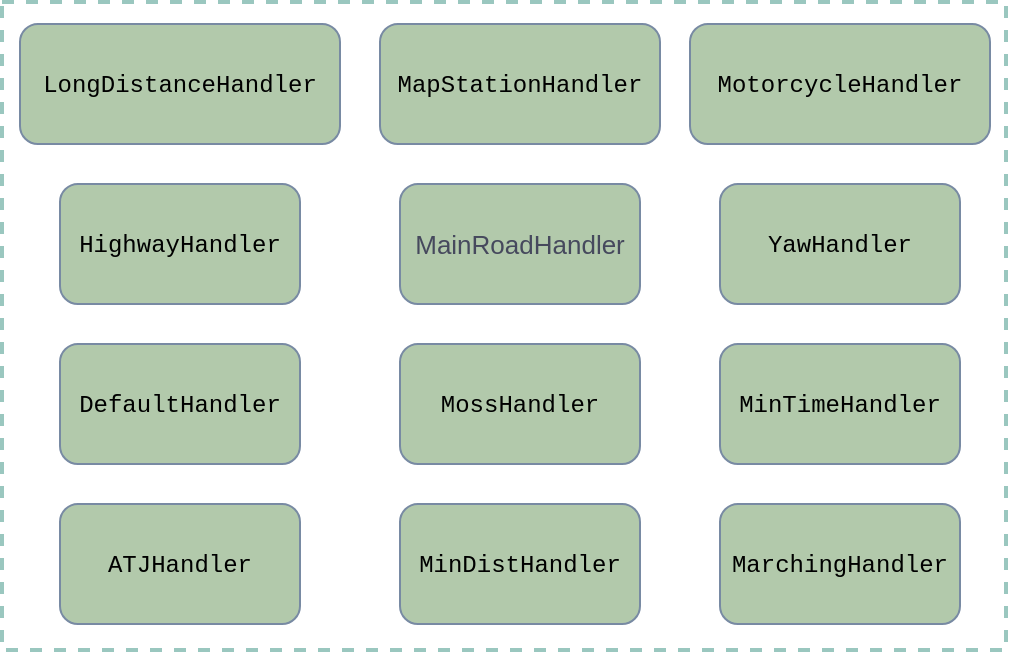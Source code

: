 <mxfile version="14.9.6" type="github" pages="2">
  <diagram id="wFE0QG_FPsp0jaGvCLVb" name="Page-1">
    <mxGraphModel dx="893" dy="620" grid="0" gridSize="10" guides="1" tooltips="1" connect="1" arrows="1" fold="1" page="1" pageScale="1" pageWidth="850" pageHeight="1100" math="0" shadow="0">
      <root>
        <mxCell id="0" />
        <mxCell id="1" parent="0" />
        <mxCell id="uWwQqz9Uc9Tlv7Yh6BK5-2" value="&lt;font style=&quot;font-size: 13px&quot;&gt;MainRoadHandler&lt;/font&gt;" style="rounded=1;whiteSpace=wrap;html=1;fillColor=#B2C9AB;strokeColor=#788AA3;fontColor=#46495D;" vertex="1" parent="1">
          <mxGeometry x="360" y="290" width="120" height="60" as="geometry" />
        </mxCell>
        <mxCell id="uWwQqz9Uc9Tlv7Yh6BK5-3" value="&lt;div style=&quot;font-family: &amp;#34;menlo&amp;#34; , &amp;#34;monaco&amp;#34; , &amp;#34;courier new&amp;#34; , monospace ; line-height: 18px&quot;&gt;&lt;font color=&quot;#000000&quot;&gt;MossHandler&lt;/font&gt;&lt;/div&gt;" style="rounded=1;whiteSpace=wrap;html=1;fillColor=#B2C9AB;strokeColor=#788AA3;fontColor=#46495D;" vertex="1" parent="1">
          <mxGeometry x="360" y="370" width="120" height="60" as="geometry" />
        </mxCell>
        <mxCell id="uWwQqz9Uc9Tlv7Yh6BK5-4" value="&lt;div style=&quot;font-family: &amp;#34;menlo&amp;#34; , &amp;#34;monaco&amp;#34; , &amp;#34;courier new&amp;#34; , monospace ; line-height: 18px&quot;&gt;&lt;font color=&quot;#000000&quot;&gt;YawHandler&lt;/font&gt;&lt;/div&gt;" style="rounded=1;whiteSpace=wrap;html=1;fillColor=#B2C9AB;strokeColor=#788AA3;fontColor=#46495D;" vertex="1" parent="1">
          <mxGeometry x="520" y="290" width="120" height="60" as="geometry" />
        </mxCell>
        <mxCell id="uWwQqz9Uc9Tlv7Yh6BK5-5" value="&lt;div style=&quot;font-family: &amp;#34;menlo&amp;#34; , &amp;#34;monaco&amp;#34; , &amp;#34;courier new&amp;#34; , monospace ; line-height: 18px&quot;&gt;&lt;font color=&quot;#000000&quot;&gt;MinTimeHandler&lt;/font&gt;&lt;/div&gt;" style="rounded=1;whiteSpace=wrap;html=1;fillColor=#B2C9AB;strokeColor=#788AA3;fontColor=#46495D;" vertex="1" parent="1">
          <mxGeometry x="520" y="370" width="120" height="60" as="geometry" />
        </mxCell>
        <mxCell id="uWwQqz9Uc9Tlv7Yh6BK5-6" value="&lt;div style=&quot;font-family: &amp;#34;menlo&amp;#34; , &amp;#34;monaco&amp;#34; , &amp;#34;courier new&amp;#34; , monospace ; line-height: 18px&quot;&gt;&lt;div style=&quot;font-family: &amp;#34;menlo&amp;#34; , &amp;#34;monaco&amp;#34; , &amp;#34;courier new&amp;#34; , monospace ; line-height: 18px&quot;&gt;&lt;font color=&quot;#000000&quot;&gt;MinDistHandler&lt;/font&gt;&lt;/div&gt;&lt;/div&gt;" style="rounded=1;whiteSpace=wrap;html=1;fillColor=#B2C9AB;strokeColor=#788AA3;fontColor=#46495D;" vertex="1" parent="1">
          <mxGeometry x="360" y="450" width="120" height="60" as="geometry" />
        </mxCell>
        <mxCell id="uWwQqz9Uc9Tlv7Yh6BK5-7" value="&lt;div style=&quot;font-family: &amp;#34;menlo&amp;#34; , &amp;#34;monaco&amp;#34; , &amp;#34;courier new&amp;#34; , monospace ; line-height: 18px&quot;&gt;&lt;font color=&quot;#000000&quot;&gt;MarchingHandler&lt;/font&gt;&lt;/div&gt;" style="rounded=1;whiteSpace=wrap;html=1;fillColor=#B2C9AB;strokeColor=#788AA3;fontColor=#46495D;" vertex="1" parent="1">
          <mxGeometry x="520" y="450" width="120" height="60" as="geometry" />
        </mxCell>
        <mxCell id="uWwQqz9Uc9Tlv7Yh6BK5-8" value="&lt;div style=&quot;font-family: &amp;#34;menlo&amp;#34; , &amp;#34;monaco&amp;#34; , &amp;#34;courier new&amp;#34; , monospace ; line-height: 18px&quot;&gt;&lt;font color=&quot;#000000&quot;&gt;DefaultHandler&lt;/font&gt;&lt;/div&gt;" style="rounded=1;whiteSpace=wrap;html=1;fillColor=#B2C9AB;strokeColor=#788AA3;fontColor=#46495D;" vertex="1" parent="1">
          <mxGeometry x="190" y="370" width="120" height="60" as="geometry" />
        </mxCell>
        <mxCell id="uWwQqz9Uc9Tlv7Yh6BK5-9" value="&lt;div style=&quot;font-family: &amp;#34;menlo&amp;#34; , &amp;#34;monaco&amp;#34; , &amp;#34;courier new&amp;#34; , monospace ; line-height: 18px&quot;&gt;&lt;font color=&quot;#000000&quot;&gt;HighwayHandler&lt;/font&gt;&lt;/div&gt;" style="rounded=1;whiteSpace=wrap;html=1;fillColor=#B2C9AB;strokeColor=#788AA3;fontColor=#46495D;" vertex="1" parent="1">
          <mxGeometry x="190" y="290" width="120" height="60" as="geometry" />
        </mxCell>
        <mxCell id="uWwQqz9Uc9Tlv7Yh6BK5-10" value="&lt;div style=&quot;font-family: &amp;#34;menlo&amp;#34; , &amp;#34;monaco&amp;#34; , &amp;#34;courier new&amp;#34; , monospace ; line-height: 18px&quot;&gt;&lt;font color=&quot;#000000&quot;&gt;LongDistanceHandler&lt;/font&gt;&lt;/div&gt;" style="rounded=1;whiteSpace=wrap;html=1;fillColor=#B2C9AB;strokeColor=#788AA3;fontColor=#46495D;" vertex="1" parent="1">
          <mxGeometry x="170" y="210" width="160" height="60" as="geometry" />
        </mxCell>
        <mxCell id="uWwQqz9Uc9Tlv7Yh6BK5-11" value="&lt;div style=&quot;font-family: &amp;#34;menlo&amp;#34; , &amp;#34;monaco&amp;#34; , &amp;#34;courier new&amp;#34; , monospace ; line-height: 18px&quot;&gt;&lt;font color=&quot;#000000&quot;&gt;MapStationHandler&lt;/font&gt;&lt;/div&gt;" style="rounded=1;whiteSpace=wrap;html=1;fillColor=#B2C9AB;strokeColor=#788AA3;fontColor=#46495D;" vertex="1" parent="1">
          <mxGeometry x="350" y="210" width="140" height="60" as="geometry" />
        </mxCell>
        <mxCell id="uWwQqz9Uc9Tlv7Yh6BK5-14" value="&lt;div style=&quot;font-family: &amp;#34;menlo&amp;#34; , &amp;#34;monaco&amp;#34; , &amp;#34;courier new&amp;#34; , monospace ; line-height: 18px&quot;&gt;&lt;font color=&quot;#000000&quot;&gt;ATJHandler&lt;/font&gt;&lt;/div&gt;" style="rounded=1;whiteSpace=wrap;html=1;fillColor=#B2C9AB;strokeColor=#788AA3;fontColor=#46495D;" vertex="1" parent="1">
          <mxGeometry x="190" y="450" width="120" height="60" as="geometry" />
        </mxCell>
        <mxCell id="uWwQqz9Uc9Tlv7Yh6BK5-15" value="&lt;div style=&quot;font-family: &amp;#34;menlo&amp;#34; , &amp;#34;monaco&amp;#34; , &amp;#34;courier new&amp;#34; , monospace ; line-height: 18px&quot;&gt;&lt;font color=&quot;#000000&quot;&gt;MotorcycleHandler&lt;/font&gt;&lt;/div&gt;" style="rounded=1;whiteSpace=wrap;html=1;fillColor=#B2C9AB;strokeColor=#788AA3;fontColor=#46495D;" vertex="1" parent="1">
          <mxGeometry x="505" y="210" width="150" height="60" as="geometry" />
        </mxCell>
        <mxCell id="uWwQqz9Uc9Tlv7Yh6BK5-21" value="" style="rounded=0;whiteSpace=wrap;html=1;dashed=1;sketch=0;fontColor=#46495D;strokeColor=#9AC7BF;strokeWidth=2;fillColor=none;" vertex="1" parent="1">
          <mxGeometry x="161" y="199" width="502" height="324" as="geometry" />
        </mxCell>
      </root>
    </mxGraphModel>
  </diagram>
  <diagram id="3k9X7e9ZSLPZ0P6Q_Tzt" name="Page-2">
    <mxGraphModel dx="893" dy="620" grid="1" gridSize="10" guides="1" tooltips="1" connect="1" arrows="1" fold="1" page="1" pageScale="1" pageWidth="827" pageHeight="1169" math="0" shadow="0">
      <root>
        <mxCell id="433PY1cQjpN-XvZXadCi-0" />
        <mxCell id="433PY1cQjpN-XvZXadCi-1" parent="433PY1cQjpN-XvZXadCi-0" />
      </root>
    </mxGraphModel>
  </diagram>
</mxfile>

